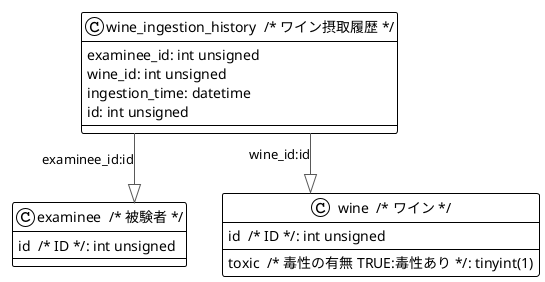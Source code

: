 @startuml

!theme plain
top to bottom direction
skinparam linetype ortho

class node0 as "examinee  /* 被験者 */" {
   id  /* ID */: int unsigned
}
class node1 as "wine  /* ワイン */" {
   toxic  /* 毒性の有無 TRUE:毒性あり */: tinyint(1)
   id  /* ID */: int unsigned
}
class node2 as "wine_ingestion_history  /* ワイン摂取履歴 */" {
   examinee_id: int unsigned
   wine_id: int unsigned
   ingestion_time: datetime
   id: int unsigned
}

node2  -[#595959,plain]-^  node0 : "examinee_id:id"
node2  -[#595959,plain]-^  node1 : "wine_id:id"
@enduml